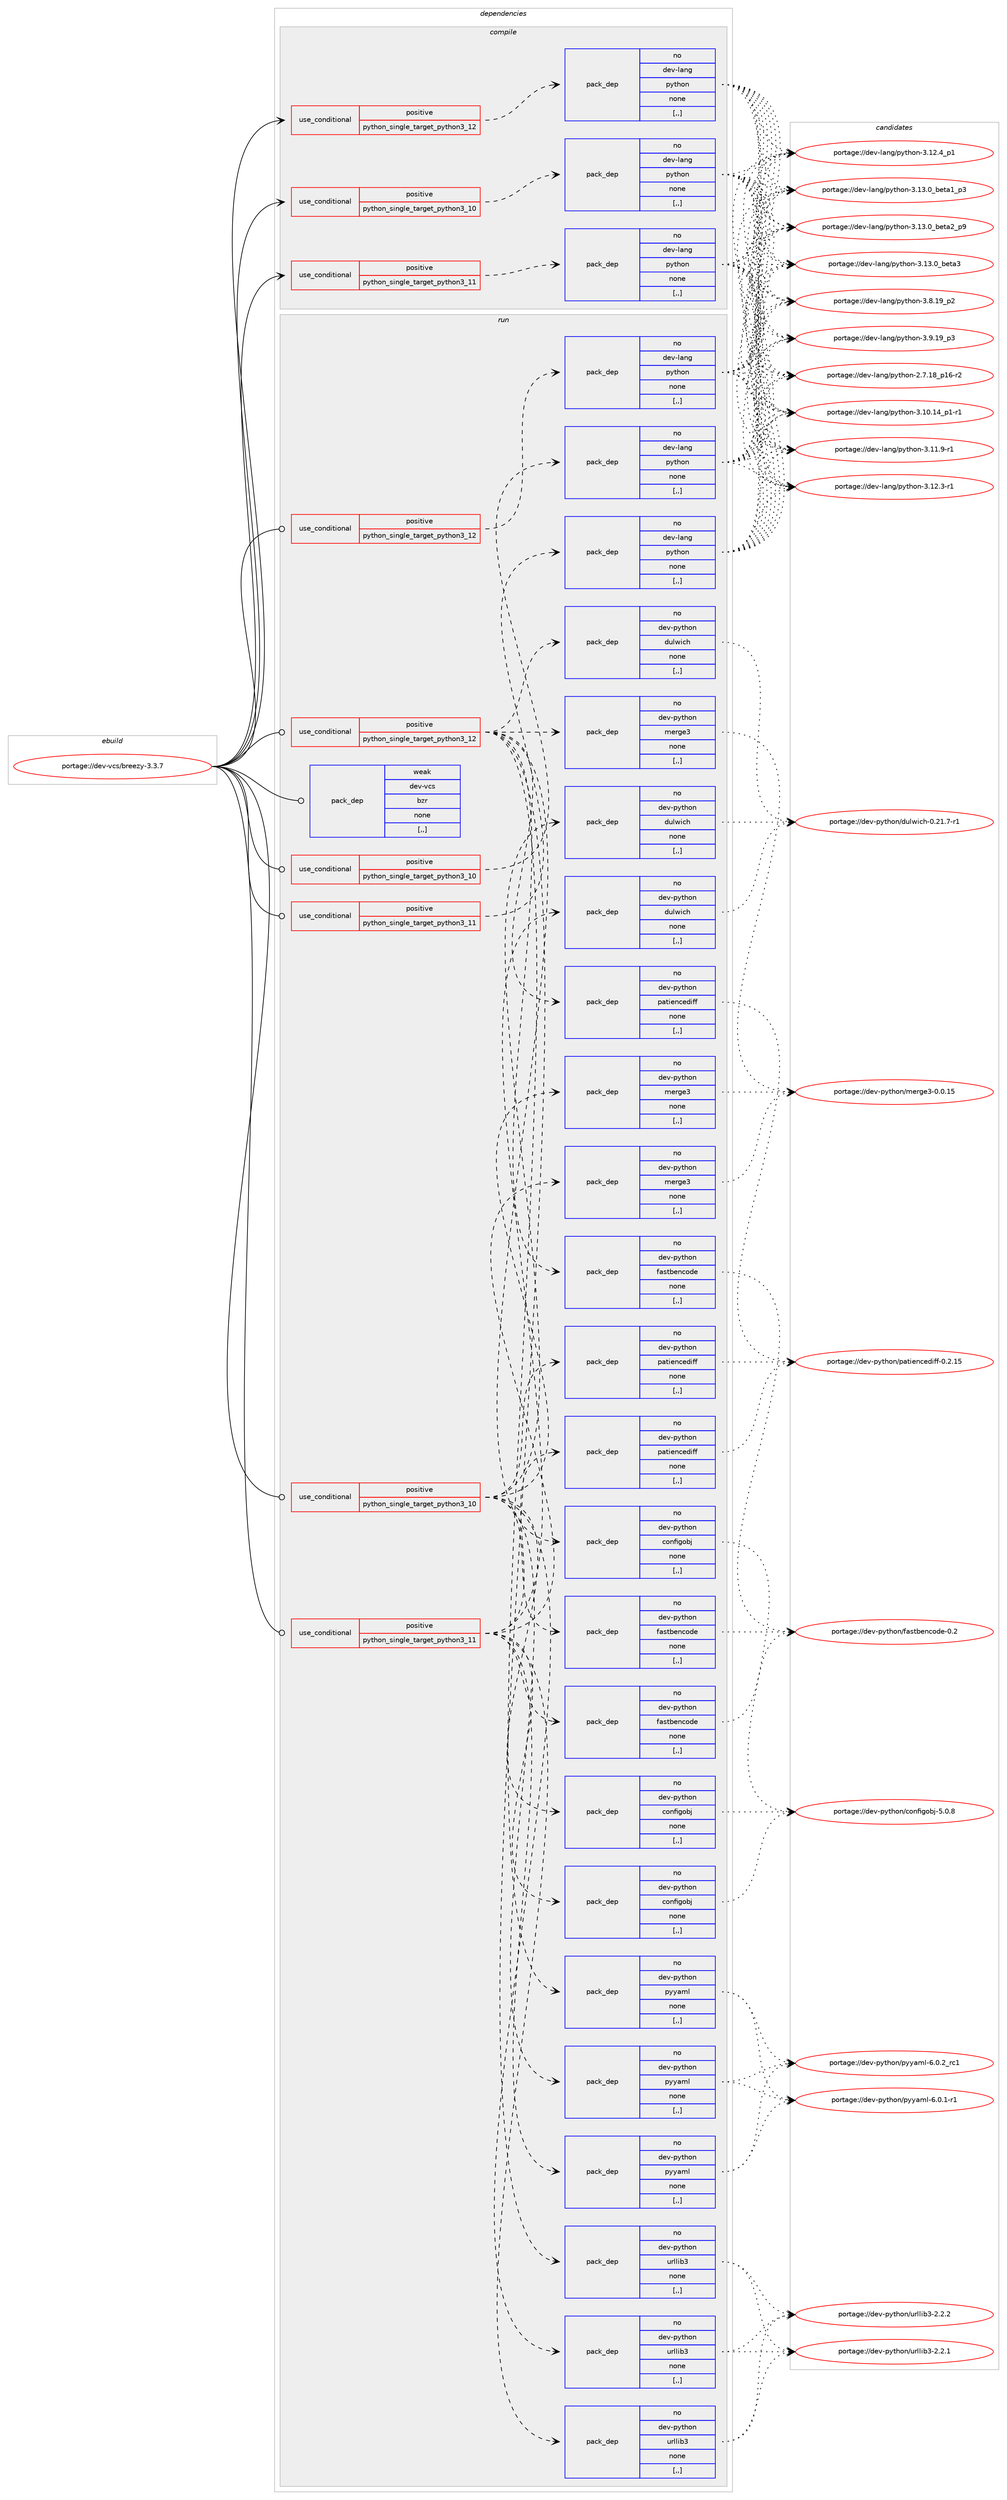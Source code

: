 digraph prolog {

# *************
# Graph options
# *************

newrank=true;
concentrate=true;
compound=true;
graph [rankdir=LR,fontname=Helvetica,fontsize=10,ranksep=1.5];#, ranksep=2.5, nodesep=0.2];
edge  [arrowhead=vee];
node  [fontname=Helvetica,fontsize=10];

# **********
# The ebuild
# **********

subgraph cluster_leftcol {
color=gray;
label=<<i>ebuild</i>>;
id [label="portage://dev-vcs/breezy-3.3.7", color=red, width=4, href="../dev-vcs/breezy-3.3.7.svg"];
}

# ****************
# The dependencies
# ****************

subgraph cluster_midcol {
color=gray;
label=<<i>dependencies</i>>;
subgraph cluster_compile {
fillcolor="#eeeeee";
style=filled;
label=<<i>compile</i>>;
subgraph cond60521 {
dependency215983 [label=<<TABLE BORDER="0" CELLBORDER="1" CELLSPACING="0" CELLPADDING="4"><TR><TD ROWSPAN="3" CELLPADDING="10">use_conditional</TD></TR><TR><TD>positive</TD></TR><TR><TD>python_single_target_python3_10</TD></TR></TABLE>>, shape=none, color=red];
subgraph pack154031 {
dependency215984 [label=<<TABLE BORDER="0" CELLBORDER="1" CELLSPACING="0" CELLPADDING="4" WIDTH="220"><TR><TD ROWSPAN="6" CELLPADDING="30">pack_dep</TD></TR><TR><TD WIDTH="110">no</TD></TR><TR><TD>dev-lang</TD></TR><TR><TD>python</TD></TR><TR><TD>none</TD></TR><TR><TD>[,,]</TD></TR></TABLE>>, shape=none, color=blue];
}
dependency215983:e -> dependency215984:w [weight=20,style="dashed",arrowhead="vee"];
}
id:e -> dependency215983:w [weight=20,style="solid",arrowhead="vee"];
subgraph cond60522 {
dependency215985 [label=<<TABLE BORDER="0" CELLBORDER="1" CELLSPACING="0" CELLPADDING="4"><TR><TD ROWSPAN="3" CELLPADDING="10">use_conditional</TD></TR><TR><TD>positive</TD></TR><TR><TD>python_single_target_python3_11</TD></TR></TABLE>>, shape=none, color=red];
subgraph pack154032 {
dependency215986 [label=<<TABLE BORDER="0" CELLBORDER="1" CELLSPACING="0" CELLPADDING="4" WIDTH="220"><TR><TD ROWSPAN="6" CELLPADDING="30">pack_dep</TD></TR><TR><TD WIDTH="110">no</TD></TR><TR><TD>dev-lang</TD></TR><TR><TD>python</TD></TR><TR><TD>none</TD></TR><TR><TD>[,,]</TD></TR></TABLE>>, shape=none, color=blue];
}
dependency215985:e -> dependency215986:w [weight=20,style="dashed",arrowhead="vee"];
}
id:e -> dependency215985:w [weight=20,style="solid",arrowhead="vee"];
subgraph cond60523 {
dependency215987 [label=<<TABLE BORDER="0" CELLBORDER="1" CELLSPACING="0" CELLPADDING="4"><TR><TD ROWSPAN="3" CELLPADDING="10">use_conditional</TD></TR><TR><TD>positive</TD></TR><TR><TD>python_single_target_python3_12</TD></TR></TABLE>>, shape=none, color=red];
subgraph pack154033 {
dependency215988 [label=<<TABLE BORDER="0" CELLBORDER="1" CELLSPACING="0" CELLPADDING="4" WIDTH="220"><TR><TD ROWSPAN="6" CELLPADDING="30">pack_dep</TD></TR><TR><TD WIDTH="110">no</TD></TR><TR><TD>dev-lang</TD></TR><TR><TD>python</TD></TR><TR><TD>none</TD></TR><TR><TD>[,,]</TD></TR></TABLE>>, shape=none, color=blue];
}
dependency215987:e -> dependency215988:w [weight=20,style="dashed",arrowhead="vee"];
}
id:e -> dependency215987:w [weight=20,style="solid",arrowhead="vee"];
}
subgraph cluster_compileandrun {
fillcolor="#eeeeee";
style=filled;
label=<<i>compile and run</i>>;
}
subgraph cluster_run {
fillcolor="#eeeeee";
style=filled;
label=<<i>run</i>>;
subgraph cond60524 {
dependency215989 [label=<<TABLE BORDER="0" CELLBORDER="1" CELLSPACING="0" CELLPADDING="4"><TR><TD ROWSPAN="3" CELLPADDING="10">use_conditional</TD></TR><TR><TD>positive</TD></TR><TR><TD>python_single_target_python3_10</TD></TR></TABLE>>, shape=none, color=red];
subgraph pack154034 {
dependency215990 [label=<<TABLE BORDER="0" CELLBORDER="1" CELLSPACING="0" CELLPADDING="4" WIDTH="220"><TR><TD ROWSPAN="6" CELLPADDING="30">pack_dep</TD></TR><TR><TD WIDTH="110">no</TD></TR><TR><TD>dev-lang</TD></TR><TR><TD>python</TD></TR><TR><TD>none</TD></TR><TR><TD>[,,]</TD></TR></TABLE>>, shape=none, color=blue];
}
dependency215989:e -> dependency215990:w [weight=20,style="dashed",arrowhead="vee"];
}
id:e -> dependency215989:w [weight=20,style="solid",arrowhead="odot"];
subgraph cond60525 {
dependency215991 [label=<<TABLE BORDER="0" CELLBORDER="1" CELLSPACING="0" CELLPADDING="4"><TR><TD ROWSPAN="3" CELLPADDING="10">use_conditional</TD></TR><TR><TD>positive</TD></TR><TR><TD>python_single_target_python3_10</TD></TR></TABLE>>, shape=none, color=red];
subgraph pack154035 {
dependency215992 [label=<<TABLE BORDER="0" CELLBORDER="1" CELLSPACING="0" CELLPADDING="4" WIDTH="220"><TR><TD ROWSPAN="6" CELLPADDING="30">pack_dep</TD></TR><TR><TD WIDTH="110">no</TD></TR><TR><TD>dev-python</TD></TR><TR><TD>configobj</TD></TR><TR><TD>none</TD></TR><TR><TD>[,,]</TD></TR></TABLE>>, shape=none, color=blue];
}
dependency215991:e -> dependency215992:w [weight=20,style="dashed",arrowhead="vee"];
subgraph pack154036 {
dependency215993 [label=<<TABLE BORDER="0" CELLBORDER="1" CELLSPACING="0" CELLPADDING="4" WIDTH="220"><TR><TD ROWSPAN="6" CELLPADDING="30">pack_dep</TD></TR><TR><TD WIDTH="110">no</TD></TR><TR><TD>dev-python</TD></TR><TR><TD>fastbencode</TD></TR><TR><TD>none</TD></TR><TR><TD>[,,]</TD></TR></TABLE>>, shape=none, color=blue];
}
dependency215991:e -> dependency215993:w [weight=20,style="dashed",arrowhead="vee"];
subgraph pack154037 {
dependency215994 [label=<<TABLE BORDER="0" CELLBORDER="1" CELLSPACING="0" CELLPADDING="4" WIDTH="220"><TR><TD ROWSPAN="6" CELLPADDING="30">pack_dep</TD></TR><TR><TD WIDTH="110">no</TD></TR><TR><TD>dev-python</TD></TR><TR><TD>patiencediff</TD></TR><TR><TD>none</TD></TR><TR><TD>[,,]</TD></TR></TABLE>>, shape=none, color=blue];
}
dependency215991:e -> dependency215994:w [weight=20,style="dashed",arrowhead="vee"];
subgraph pack154038 {
dependency215995 [label=<<TABLE BORDER="0" CELLBORDER="1" CELLSPACING="0" CELLPADDING="4" WIDTH="220"><TR><TD ROWSPAN="6" CELLPADDING="30">pack_dep</TD></TR><TR><TD WIDTH="110">no</TD></TR><TR><TD>dev-python</TD></TR><TR><TD>merge3</TD></TR><TR><TD>none</TD></TR><TR><TD>[,,]</TD></TR></TABLE>>, shape=none, color=blue];
}
dependency215991:e -> dependency215995:w [weight=20,style="dashed",arrowhead="vee"];
subgraph pack154039 {
dependency215996 [label=<<TABLE BORDER="0" CELLBORDER="1" CELLSPACING="0" CELLPADDING="4" WIDTH="220"><TR><TD ROWSPAN="6" CELLPADDING="30">pack_dep</TD></TR><TR><TD WIDTH="110">no</TD></TR><TR><TD>dev-python</TD></TR><TR><TD>dulwich</TD></TR><TR><TD>none</TD></TR><TR><TD>[,,]</TD></TR></TABLE>>, shape=none, color=blue];
}
dependency215991:e -> dependency215996:w [weight=20,style="dashed",arrowhead="vee"];
subgraph pack154040 {
dependency215997 [label=<<TABLE BORDER="0" CELLBORDER="1" CELLSPACING="0" CELLPADDING="4" WIDTH="220"><TR><TD ROWSPAN="6" CELLPADDING="30">pack_dep</TD></TR><TR><TD WIDTH="110">no</TD></TR><TR><TD>dev-python</TD></TR><TR><TD>urllib3</TD></TR><TR><TD>none</TD></TR><TR><TD>[,,]</TD></TR></TABLE>>, shape=none, color=blue];
}
dependency215991:e -> dependency215997:w [weight=20,style="dashed",arrowhead="vee"];
subgraph pack154041 {
dependency215998 [label=<<TABLE BORDER="0" CELLBORDER="1" CELLSPACING="0" CELLPADDING="4" WIDTH="220"><TR><TD ROWSPAN="6" CELLPADDING="30">pack_dep</TD></TR><TR><TD WIDTH="110">no</TD></TR><TR><TD>dev-python</TD></TR><TR><TD>pyyaml</TD></TR><TR><TD>none</TD></TR><TR><TD>[,,]</TD></TR></TABLE>>, shape=none, color=blue];
}
dependency215991:e -> dependency215998:w [weight=20,style="dashed",arrowhead="vee"];
}
id:e -> dependency215991:w [weight=20,style="solid",arrowhead="odot"];
subgraph cond60526 {
dependency215999 [label=<<TABLE BORDER="0" CELLBORDER="1" CELLSPACING="0" CELLPADDING="4"><TR><TD ROWSPAN="3" CELLPADDING="10">use_conditional</TD></TR><TR><TD>positive</TD></TR><TR><TD>python_single_target_python3_11</TD></TR></TABLE>>, shape=none, color=red];
subgraph pack154042 {
dependency216000 [label=<<TABLE BORDER="0" CELLBORDER="1" CELLSPACING="0" CELLPADDING="4" WIDTH="220"><TR><TD ROWSPAN="6" CELLPADDING="30">pack_dep</TD></TR><TR><TD WIDTH="110">no</TD></TR><TR><TD>dev-lang</TD></TR><TR><TD>python</TD></TR><TR><TD>none</TD></TR><TR><TD>[,,]</TD></TR></TABLE>>, shape=none, color=blue];
}
dependency215999:e -> dependency216000:w [weight=20,style="dashed",arrowhead="vee"];
}
id:e -> dependency215999:w [weight=20,style="solid",arrowhead="odot"];
subgraph cond60527 {
dependency216001 [label=<<TABLE BORDER="0" CELLBORDER="1" CELLSPACING="0" CELLPADDING="4"><TR><TD ROWSPAN="3" CELLPADDING="10">use_conditional</TD></TR><TR><TD>positive</TD></TR><TR><TD>python_single_target_python3_11</TD></TR></TABLE>>, shape=none, color=red];
subgraph pack154043 {
dependency216002 [label=<<TABLE BORDER="0" CELLBORDER="1" CELLSPACING="0" CELLPADDING="4" WIDTH="220"><TR><TD ROWSPAN="6" CELLPADDING="30">pack_dep</TD></TR><TR><TD WIDTH="110">no</TD></TR><TR><TD>dev-python</TD></TR><TR><TD>configobj</TD></TR><TR><TD>none</TD></TR><TR><TD>[,,]</TD></TR></TABLE>>, shape=none, color=blue];
}
dependency216001:e -> dependency216002:w [weight=20,style="dashed",arrowhead="vee"];
subgraph pack154044 {
dependency216003 [label=<<TABLE BORDER="0" CELLBORDER="1" CELLSPACING="0" CELLPADDING="4" WIDTH="220"><TR><TD ROWSPAN="6" CELLPADDING="30">pack_dep</TD></TR><TR><TD WIDTH="110">no</TD></TR><TR><TD>dev-python</TD></TR><TR><TD>fastbencode</TD></TR><TR><TD>none</TD></TR><TR><TD>[,,]</TD></TR></TABLE>>, shape=none, color=blue];
}
dependency216001:e -> dependency216003:w [weight=20,style="dashed",arrowhead="vee"];
subgraph pack154045 {
dependency216004 [label=<<TABLE BORDER="0" CELLBORDER="1" CELLSPACING="0" CELLPADDING="4" WIDTH="220"><TR><TD ROWSPAN="6" CELLPADDING="30">pack_dep</TD></TR><TR><TD WIDTH="110">no</TD></TR><TR><TD>dev-python</TD></TR><TR><TD>patiencediff</TD></TR><TR><TD>none</TD></TR><TR><TD>[,,]</TD></TR></TABLE>>, shape=none, color=blue];
}
dependency216001:e -> dependency216004:w [weight=20,style="dashed",arrowhead="vee"];
subgraph pack154046 {
dependency216005 [label=<<TABLE BORDER="0" CELLBORDER="1" CELLSPACING="0" CELLPADDING="4" WIDTH="220"><TR><TD ROWSPAN="6" CELLPADDING="30">pack_dep</TD></TR><TR><TD WIDTH="110">no</TD></TR><TR><TD>dev-python</TD></TR><TR><TD>merge3</TD></TR><TR><TD>none</TD></TR><TR><TD>[,,]</TD></TR></TABLE>>, shape=none, color=blue];
}
dependency216001:e -> dependency216005:w [weight=20,style="dashed",arrowhead="vee"];
subgraph pack154047 {
dependency216006 [label=<<TABLE BORDER="0" CELLBORDER="1" CELLSPACING="0" CELLPADDING="4" WIDTH="220"><TR><TD ROWSPAN="6" CELLPADDING="30">pack_dep</TD></TR><TR><TD WIDTH="110">no</TD></TR><TR><TD>dev-python</TD></TR><TR><TD>dulwich</TD></TR><TR><TD>none</TD></TR><TR><TD>[,,]</TD></TR></TABLE>>, shape=none, color=blue];
}
dependency216001:e -> dependency216006:w [weight=20,style="dashed",arrowhead="vee"];
subgraph pack154048 {
dependency216007 [label=<<TABLE BORDER="0" CELLBORDER="1" CELLSPACING="0" CELLPADDING="4" WIDTH="220"><TR><TD ROWSPAN="6" CELLPADDING="30">pack_dep</TD></TR><TR><TD WIDTH="110">no</TD></TR><TR><TD>dev-python</TD></TR><TR><TD>urllib3</TD></TR><TR><TD>none</TD></TR><TR><TD>[,,]</TD></TR></TABLE>>, shape=none, color=blue];
}
dependency216001:e -> dependency216007:w [weight=20,style="dashed",arrowhead="vee"];
subgraph pack154049 {
dependency216008 [label=<<TABLE BORDER="0" CELLBORDER="1" CELLSPACING="0" CELLPADDING="4" WIDTH="220"><TR><TD ROWSPAN="6" CELLPADDING="30">pack_dep</TD></TR><TR><TD WIDTH="110">no</TD></TR><TR><TD>dev-python</TD></TR><TR><TD>pyyaml</TD></TR><TR><TD>none</TD></TR><TR><TD>[,,]</TD></TR></TABLE>>, shape=none, color=blue];
}
dependency216001:e -> dependency216008:w [weight=20,style="dashed",arrowhead="vee"];
}
id:e -> dependency216001:w [weight=20,style="solid",arrowhead="odot"];
subgraph cond60528 {
dependency216009 [label=<<TABLE BORDER="0" CELLBORDER="1" CELLSPACING="0" CELLPADDING="4"><TR><TD ROWSPAN="3" CELLPADDING="10">use_conditional</TD></TR><TR><TD>positive</TD></TR><TR><TD>python_single_target_python3_12</TD></TR></TABLE>>, shape=none, color=red];
subgraph pack154050 {
dependency216010 [label=<<TABLE BORDER="0" CELLBORDER="1" CELLSPACING="0" CELLPADDING="4" WIDTH="220"><TR><TD ROWSPAN="6" CELLPADDING="30">pack_dep</TD></TR><TR><TD WIDTH="110">no</TD></TR><TR><TD>dev-lang</TD></TR><TR><TD>python</TD></TR><TR><TD>none</TD></TR><TR><TD>[,,]</TD></TR></TABLE>>, shape=none, color=blue];
}
dependency216009:e -> dependency216010:w [weight=20,style="dashed",arrowhead="vee"];
}
id:e -> dependency216009:w [weight=20,style="solid",arrowhead="odot"];
subgraph cond60529 {
dependency216011 [label=<<TABLE BORDER="0" CELLBORDER="1" CELLSPACING="0" CELLPADDING="4"><TR><TD ROWSPAN="3" CELLPADDING="10">use_conditional</TD></TR><TR><TD>positive</TD></TR><TR><TD>python_single_target_python3_12</TD></TR></TABLE>>, shape=none, color=red];
subgraph pack154051 {
dependency216012 [label=<<TABLE BORDER="0" CELLBORDER="1" CELLSPACING="0" CELLPADDING="4" WIDTH="220"><TR><TD ROWSPAN="6" CELLPADDING="30">pack_dep</TD></TR><TR><TD WIDTH="110">no</TD></TR><TR><TD>dev-python</TD></TR><TR><TD>configobj</TD></TR><TR><TD>none</TD></TR><TR><TD>[,,]</TD></TR></TABLE>>, shape=none, color=blue];
}
dependency216011:e -> dependency216012:w [weight=20,style="dashed",arrowhead="vee"];
subgraph pack154052 {
dependency216013 [label=<<TABLE BORDER="0" CELLBORDER="1" CELLSPACING="0" CELLPADDING="4" WIDTH="220"><TR><TD ROWSPAN="6" CELLPADDING="30">pack_dep</TD></TR><TR><TD WIDTH="110">no</TD></TR><TR><TD>dev-python</TD></TR><TR><TD>fastbencode</TD></TR><TR><TD>none</TD></TR><TR><TD>[,,]</TD></TR></TABLE>>, shape=none, color=blue];
}
dependency216011:e -> dependency216013:w [weight=20,style="dashed",arrowhead="vee"];
subgraph pack154053 {
dependency216014 [label=<<TABLE BORDER="0" CELLBORDER="1" CELLSPACING="0" CELLPADDING="4" WIDTH="220"><TR><TD ROWSPAN="6" CELLPADDING="30">pack_dep</TD></TR><TR><TD WIDTH="110">no</TD></TR><TR><TD>dev-python</TD></TR><TR><TD>patiencediff</TD></TR><TR><TD>none</TD></TR><TR><TD>[,,]</TD></TR></TABLE>>, shape=none, color=blue];
}
dependency216011:e -> dependency216014:w [weight=20,style="dashed",arrowhead="vee"];
subgraph pack154054 {
dependency216015 [label=<<TABLE BORDER="0" CELLBORDER="1" CELLSPACING="0" CELLPADDING="4" WIDTH="220"><TR><TD ROWSPAN="6" CELLPADDING="30">pack_dep</TD></TR><TR><TD WIDTH="110">no</TD></TR><TR><TD>dev-python</TD></TR><TR><TD>merge3</TD></TR><TR><TD>none</TD></TR><TR><TD>[,,]</TD></TR></TABLE>>, shape=none, color=blue];
}
dependency216011:e -> dependency216015:w [weight=20,style="dashed",arrowhead="vee"];
subgraph pack154055 {
dependency216016 [label=<<TABLE BORDER="0" CELLBORDER="1" CELLSPACING="0" CELLPADDING="4" WIDTH="220"><TR><TD ROWSPAN="6" CELLPADDING="30">pack_dep</TD></TR><TR><TD WIDTH="110">no</TD></TR><TR><TD>dev-python</TD></TR><TR><TD>dulwich</TD></TR><TR><TD>none</TD></TR><TR><TD>[,,]</TD></TR></TABLE>>, shape=none, color=blue];
}
dependency216011:e -> dependency216016:w [weight=20,style="dashed",arrowhead="vee"];
subgraph pack154056 {
dependency216017 [label=<<TABLE BORDER="0" CELLBORDER="1" CELLSPACING="0" CELLPADDING="4" WIDTH="220"><TR><TD ROWSPAN="6" CELLPADDING="30">pack_dep</TD></TR><TR><TD WIDTH="110">no</TD></TR><TR><TD>dev-python</TD></TR><TR><TD>urllib3</TD></TR><TR><TD>none</TD></TR><TR><TD>[,,]</TD></TR></TABLE>>, shape=none, color=blue];
}
dependency216011:e -> dependency216017:w [weight=20,style="dashed",arrowhead="vee"];
subgraph pack154057 {
dependency216018 [label=<<TABLE BORDER="0" CELLBORDER="1" CELLSPACING="0" CELLPADDING="4" WIDTH="220"><TR><TD ROWSPAN="6" CELLPADDING="30">pack_dep</TD></TR><TR><TD WIDTH="110">no</TD></TR><TR><TD>dev-python</TD></TR><TR><TD>pyyaml</TD></TR><TR><TD>none</TD></TR><TR><TD>[,,]</TD></TR></TABLE>>, shape=none, color=blue];
}
dependency216011:e -> dependency216018:w [weight=20,style="dashed",arrowhead="vee"];
}
id:e -> dependency216011:w [weight=20,style="solid",arrowhead="odot"];
subgraph pack154058 {
dependency216019 [label=<<TABLE BORDER="0" CELLBORDER="1" CELLSPACING="0" CELLPADDING="4" WIDTH="220"><TR><TD ROWSPAN="6" CELLPADDING="30">pack_dep</TD></TR><TR><TD WIDTH="110">weak</TD></TR><TR><TD>dev-vcs</TD></TR><TR><TD>bzr</TD></TR><TR><TD>none</TD></TR><TR><TD>[,,]</TD></TR></TABLE>>, shape=none, color=blue];
}
id:e -> dependency216019:w [weight=20,style="solid",arrowhead="odot"];
}
}

# **************
# The candidates
# **************

subgraph cluster_choices {
rank=same;
color=gray;
label=<<i>candidates</i>>;

subgraph choice154031 {
color=black;
nodesep=1;
choice100101118451089711010347112121116104111110455046554649569511249544511450 [label="portage://dev-lang/python-2.7.18_p16-r2", color=red, width=4,href="../dev-lang/python-2.7.18_p16-r2.svg"];
choice100101118451089711010347112121116104111110455146494846495295112494511449 [label="portage://dev-lang/python-3.10.14_p1-r1", color=red, width=4,href="../dev-lang/python-3.10.14_p1-r1.svg"];
choice100101118451089711010347112121116104111110455146494946574511449 [label="portage://dev-lang/python-3.11.9-r1", color=red, width=4,href="../dev-lang/python-3.11.9-r1.svg"];
choice100101118451089711010347112121116104111110455146495046514511449 [label="portage://dev-lang/python-3.12.3-r1", color=red, width=4,href="../dev-lang/python-3.12.3-r1.svg"];
choice100101118451089711010347112121116104111110455146495046529511249 [label="portage://dev-lang/python-3.12.4_p1", color=red, width=4,href="../dev-lang/python-3.12.4_p1.svg"];
choice10010111845108971101034711212111610411111045514649514648959810111697499511251 [label="portage://dev-lang/python-3.13.0_beta1_p3", color=red, width=4,href="../dev-lang/python-3.13.0_beta1_p3.svg"];
choice10010111845108971101034711212111610411111045514649514648959810111697509511257 [label="portage://dev-lang/python-3.13.0_beta2_p9", color=red, width=4,href="../dev-lang/python-3.13.0_beta2_p9.svg"];
choice1001011184510897110103471121211161041111104551464951464895981011169751 [label="portage://dev-lang/python-3.13.0_beta3", color=red, width=4,href="../dev-lang/python-3.13.0_beta3.svg"];
choice100101118451089711010347112121116104111110455146564649579511250 [label="portage://dev-lang/python-3.8.19_p2", color=red, width=4,href="../dev-lang/python-3.8.19_p2.svg"];
choice100101118451089711010347112121116104111110455146574649579511251 [label="portage://dev-lang/python-3.9.19_p3", color=red, width=4,href="../dev-lang/python-3.9.19_p3.svg"];
dependency215984:e -> choice100101118451089711010347112121116104111110455046554649569511249544511450:w [style=dotted,weight="100"];
dependency215984:e -> choice100101118451089711010347112121116104111110455146494846495295112494511449:w [style=dotted,weight="100"];
dependency215984:e -> choice100101118451089711010347112121116104111110455146494946574511449:w [style=dotted,weight="100"];
dependency215984:e -> choice100101118451089711010347112121116104111110455146495046514511449:w [style=dotted,weight="100"];
dependency215984:e -> choice100101118451089711010347112121116104111110455146495046529511249:w [style=dotted,weight="100"];
dependency215984:e -> choice10010111845108971101034711212111610411111045514649514648959810111697499511251:w [style=dotted,weight="100"];
dependency215984:e -> choice10010111845108971101034711212111610411111045514649514648959810111697509511257:w [style=dotted,weight="100"];
dependency215984:e -> choice1001011184510897110103471121211161041111104551464951464895981011169751:w [style=dotted,weight="100"];
dependency215984:e -> choice100101118451089711010347112121116104111110455146564649579511250:w [style=dotted,weight="100"];
dependency215984:e -> choice100101118451089711010347112121116104111110455146574649579511251:w [style=dotted,weight="100"];
}
subgraph choice154032 {
color=black;
nodesep=1;
choice100101118451089711010347112121116104111110455046554649569511249544511450 [label="portage://dev-lang/python-2.7.18_p16-r2", color=red, width=4,href="../dev-lang/python-2.7.18_p16-r2.svg"];
choice100101118451089711010347112121116104111110455146494846495295112494511449 [label="portage://dev-lang/python-3.10.14_p1-r1", color=red, width=4,href="../dev-lang/python-3.10.14_p1-r1.svg"];
choice100101118451089711010347112121116104111110455146494946574511449 [label="portage://dev-lang/python-3.11.9-r1", color=red, width=4,href="../dev-lang/python-3.11.9-r1.svg"];
choice100101118451089711010347112121116104111110455146495046514511449 [label="portage://dev-lang/python-3.12.3-r1", color=red, width=4,href="../dev-lang/python-3.12.3-r1.svg"];
choice100101118451089711010347112121116104111110455146495046529511249 [label="portage://dev-lang/python-3.12.4_p1", color=red, width=4,href="../dev-lang/python-3.12.4_p1.svg"];
choice10010111845108971101034711212111610411111045514649514648959810111697499511251 [label="portage://dev-lang/python-3.13.0_beta1_p3", color=red, width=4,href="../dev-lang/python-3.13.0_beta1_p3.svg"];
choice10010111845108971101034711212111610411111045514649514648959810111697509511257 [label="portage://dev-lang/python-3.13.0_beta2_p9", color=red, width=4,href="../dev-lang/python-3.13.0_beta2_p9.svg"];
choice1001011184510897110103471121211161041111104551464951464895981011169751 [label="portage://dev-lang/python-3.13.0_beta3", color=red, width=4,href="../dev-lang/python-3.13.0_beta3.svg"];
choice100101118451089711010347112121116104111110455146564649579511250 [label="portage://dev-lang/python-3.8.19_p2", color=red, width=4,href="../dev-lang/python-3.8.19_p2.svg"];
choice100101118451089711010347112121116104111110455146574649579511251 [label="portage://dev-lang/python-3.9.19_p3", color=red, width=4,href="../dev-lang/python-3.9.19_p3.svg"];
dependency215986:e -> choice100101118451089711010347112121116104111110455046554649569511249544511450:w [style=dotted,weight="100"];
dependency215986:e -> choice100101118451089711010347112121116104111110455146494846495295112494511449:w [style=dotted,weight="100"];
dependency215986:e -> choice100101118451089711010347112121116104111110455146494946574511449:w [style=dotted,weight="100"];
dependency215986:e -> choice100101118451089711010347112121116104111110455146495046514511449:w [style=dotted,weight="100"];
dependency215986:e -> choice100101118451089711010347112121116104111110455146495046529511249:w [style=dotted,weight="100"];
dependency215986:e -> choice10010111845108971101034711212111610411111045514649514648959810111697499511251:w [style=dotted,weight="100"];
dependency215986:e -> choice10010111845108971101034711212111610411111045514649514648959810111697509511257:w [style=dotted,weight="100"];
dependency215986:e -> choice1001011184510897110103471121211161041111104551464951464895981011169751:w [style=dotted,weight="100"];
dependency215986:e -> choice100101118451089711010347112121116104111110455146564649579511250:w [style=dotted,weight="100"];
dependency215986:e -> choice100101118451089711010347112121116104111110455146574649579511251:w [style=dotted,weight="100"];
}
subgraph choice154033 {
color=black;
nodesep=1;
choice100101118451089711010347112121116104111110455046554649569511249544511450 [label="portage://dev-lang/python-2.7.18_p16-r2", color=red, width=4,href="../dev-lang/python-2.7.18_p16-r2.svg"];
choice100101118451089711010347112121116104111110455146494846495295112494511449 [label="portage://dev-lang/python-3.10.14_p1-r1", color=red, width=4,href="../dev-lang/python-3.10.14_p1-r1.svg"];
choice100101118451089711010347112121116104111110455146494946574511449 [label="portage://dev-lang/python-3.11.9-r1", color=red, width=4,href="../dev-lang/python-3.11.9-r1.svg"];
choice100101118451089711010347112121116104111110455146495046514511449 [label="portage://dev-lang/python-3.12.3-r1", color=red, width=4,href="../dev-lang/python-3.12.3-r1.svg"];
choice100101118451089711010347112121116104111110455146495046529511249 [label="portage://dev-lang/python-3.12.4_p1", color=red, width=4,href="../dev-lang/python-3.12.4_p1.svg"];
choice10010111845108971101034711212111610411111045514649514648959810111697499511251 [label="portage://dev-lang/python-3.13.0_beta1_p3", color=red, width=4,href="../dev-lang/python-3.13.0_beta1_p3.svg"];
choice10010111845108971101034711212111610411111045514649514648959810111697509511257 [label="portage://dev-lang/python-3.13.0_beta2_p9", color=red, width=4,href="../dev-lang/python-3.13.0_beta2_p9.svg"];
choice1001011184510897110103471121211161041111104551464951464895981011169751 [label="portage://dev-lang/python-3.13.0_beta3", color=red, width=4,href="../dev-lang/python-3.13.0_beta3.svg"];
choice100101118451089711010347112121116104111110455146564649579511250 [label="portage://dev-lang/python-3.8.19_p2", color=red, width=4,href="../dev-lang/python-3.8.19_p2.svg"];
choice100101118451089711010347112121116104111110455146574649579511251 [label="portage://dev-lang/python-3.9.19_p3", color=red, width=4,href="../dev-lang/python-3.9.19_p3.svg"];
dependency215988:e -> choice100101118451089711010347112121116104111110455046554649569511249544511450:w [style=dotted,weight="100"];
dependency215988:e -> choice100101118451089711010347112121116104111110455146494846495295112494511449:w [style=dotted,weight="100"];
dependency215988:e -> choice100101118451089711010347112121116104111110455146494946574511449:w [style=dotted,weight="100"];
dependency215988:e -> choice100101118451089711010347112121116104111110455146495046514511449:w [style=dotted,weight="100"];
dependency215988:e -> choice100101118451089711010347112121116104111110455146495046529511249:w [style=dotted,weight="100"];
dependency215988:e -> choice10010111845108971101034711212111610411111045514649514648959810111697499511251:w [style=dotted,weight="100"];
dependency215988:e -> choice10010111845108971101034711212111610411111045514649514648959810111697509511257:w [style=dotted,weight="100"];
dependency215988:e -> choice1001011184510897110103471121211161041111104551464951464895981011169751:w [style=dotted,weight="100"];
dependency215988:e -> choice100101118451089711010347112121116104111110455146564649579511250:w [style=dotted,weight="100"];
dependency215988:e -> choice100101118451089711010347112121116104111110455146574649579511251:w [style=dotted,weight="100"];
}
subgraph choice154034 {
color=black;
nodesep=1;
choice100101118451089711010347112121116104111110455046554649569511249544511450 [label="portage://dev-lang/python-2.7.18_p16-r2", color=red, width=4,href="../dev-lang/python-2.7.18_p16-r2.svg"];
choice100101118451089711010347112121116104111110455146494846495295112494511449 [label="portage://dev-lang/python-3.10.14_p1-r1", color=red, width=4,href="../dev-lang/python-3.10.14_p1-r1.svg"];
choice100101118451089711010347112121116104111110455146494946574511449 [label="portage://dev-lang/python-3.11.9-r1", color=red, width=4,href="../dev-lang/python-3.11.9-r1.svg"];
choice100101118451089711010347112121116104111110455146495046514511449 [label="portage://dev-lang/python-3.12.3-r1", color=red, width=4,href="../dev-lang/python-3.12.3-r1.svg"];
choice100101118451089711010347112121116104111110455146495046529511249 [label="portage://dev-lang/python-3.12.4_p1", color=red, width=4,href="../dev-lang/python-3.12.4_p1.svg"];
choice10010111845108971101034711212111610411111045514649514648959810111697499511251 [label="portage://dev-lang/python-3.13.0_beta1_p3", color=red, width=4,href="../dev-lang/python-3.13.0_beta1_p3.svg"];
choice10010111845108971101034711212111610411111045514649514648959810111697509511257 [label="portage://dev-lang/python-3.13.0_beta2_p9", color=red, width=4,href="../dev-lang/python-3.13.0_beta2_p9.svg"];
choice1001011184510897110103471121211161041111104551464951464895981011169751 [label="portage://dev-lang/python-3.13.0_beta3", color=red, width=4,href="../dev-lang/python-3.13.0_beta3.svg"];
choice100101118451089711010347112121116104111110455146564649579511250 [label="portage://dev-lang/python-3.8.19_p2", color=red, width=4,href="../dev-lang/python-3.8.19_p2.svg"];
choice100101118451089711010347112121116104111110455146574649579511251 [label="portage://dev-lang/python-3.9.19_p3", color=red, width=4,href="../dev-lang/python-3.9.19_p3.svg"];
dependency215990:e -> choice100101118451089711010347112121116104111110455046554649569511249544511450:w [style=dotted,weight="100"];
dependency215990:e -> choice100101118451089711010347112121116104111110455146494846495295112494511449:w [style=dotted,weight="100"];
dependency215990:e -> choice100101118451089711010347112121116104111110455146494946574511449:w [style=dotted,weight="100"];
dependency215990:e -> choice100101118451089711010347112121116104111110455146495046514511449:w [style=dotted,weight="100"];
dependency215990:e -> choice100101118451089711010347112121116104111110455146495046529511249:w [style=dotted,weight="100"];
dependency215990:e -> choice10010111845108971101034711212111610411111045514649514648959810111697499511251:w [style=dotted,weight="100"];
dependency215990:e -> choice10010111845108971101034711212111610411111045514649514648959810111697509511257:w [style=dotted,weight="100"];
dependency215990:e -> choice1001011184510897110103471121211161041111104551464951464895981011169751:w [style=dotted,weight="100"];
dependency215990:e -> choice100101118451089711010347112121116104111110455146564649579511250:w [style=dotted,weight="100"];
dependency215990:e -> choice100101118451089711010347112121116104111110455146574649579511251:w [style=dotted,weight="100"];
}
subgraph choice154035 {
color=black;
nodesep=1;
choice10010111845112121116104111110479911111010210510311198106455346484656 [label="portage://dev-python/configobj-5.0.8", color=red, width=4,href="../dev-python/configobj-5.0.8.svg"];
dependency215992:e -> choice10010111845112121116104111110479911111010210510311198106455346484656:w [style=dotted,weight="100"];
}
subgraph choice154036 {
color=black;
nodesep=1;
choice100101118451121211161041111104710297115116981011109911110010145484650 [label="portage://dev-python/fastbencode-0.2", color=red, width=4,href="../dev-python/fastbencode-0.2.svg"];
dependency215993:e -> choice100101118451121211161041111104710297115116981011109911110010145484650:w [style=dotted,weight="100"];
}
subgraph choice154037 {
color=black;
nodesep=1;
choice1001011184511212111610411111047112971161051011109910110010510210245484650464953 [label="portage://dev-python/patiencediff-0.2.15", color=red, width=4,href="../dev-python/patiencediff-0.2.15.svg"];
dependency215994:e -> choice1001011184511212111610411111047112971161051011109910110010510210245484650464953:w [style=dotted,weight="100"];
}
subgraph choice154038 {
color=black;
nodesep=1;
choice10010111845112121116104111110471091011141031015145484648464953 [label="portage://dev-python/merge3-0.0.15", color=red, width=4,href="../dev-python/merge3-0.0.15.svg"];
dependency215995:e -> choice10010111845112121116104111110471091011141031015145484648464953:w [style=dotted,weight="100"];
}
subgraph choice154039 {
color=black;
nodesep=1;
choice100101118451121211161041111104710011710811910599104454846504946554511449 [label="portage://dev-python/dulwich-0.21.7-r1", color=red, width=4,href="../dev-python/dulwich-0.21.7-r1.svg"];
dependency215996:e -> choice100101118451121211161041111104710011710811910599104454846504946554511449:w [style=dotted,weight="100"];
}
subgraph choice154040 {
color=black;
nodesep=1;
choice10010111845112121116104111110471171141081081059851455046504649 [label="portage://dev-python/urllib3-2.2.1", color=red, width=4,href="../dev-python/urllib3-2.2.1.svg"];
choice10010111845112121116104111110471171141081081059851455046504650 [label="portage://dev-python/urllib3-2.2.2", color=red, width=4,href="../dev-python/urllib3-2.2.2.svg"];
dependency215997:e -> choice10010111845112121116104111110471171141081081059851455046504649:w [style=dotted,weight="100"];
dependency215997:e -> choice10010111845112121116104111110471171141081081059851455046504650:w [style=dotted,weight="100"];
}
subgraph choice154041 {
color=black;
nodesep=1;
choice1001011184511212111610411111047112121121971091084554464846494511449 [label="portage://dev-python/pyyaml-6.0.1-r1", color=red, width=4,href="../dev-python/pyyaml-6.0.1-r1.svg"];
choice100101118451121211161041111104711212112197109108455446484650951149949 [label="portage://dev-python/pyyaml-6.0.2_rc1", color=red, width=4,href="../dev-python/pyyaml-6.0.2_rc1.svg"];
dependency215998:e -> choice1001011184511212111610411111047112121121971091084554464846494511449:w [style=dotted,weight="100"];
dependency215998:e -> choice100101118451121211161041111104711212112197109108455446484650951149949:w [style=dotted,weight="100"];
}
subgraph choice154042 {
color=black;
nodesep=1;
choice100101118451089711010347112121116104111110455046554649569511249544511450 [label="portage://dev-lang/python-2.7.18_p16-r2", color=red, width=4,href="../dev-lang/python-2.7.18_p16-r2.svg"];
choice100101118451089711010347112121116104111110455146494846495295112494511449 [label="portage://dev-lang/python-3.10.14_p1-r1", color=red, width=4,href="../dev-lang/python-3.10.14_p1-r1.svg"];
choice100101118451089711010347112121116104111110455146494946574511449 [label="portage://dev-lang/python-3.11.9-r1", color=red, width=4,href="../dev-lang/python-3.11.9-r1.svg"];
choice100101118451089711010347112121116104111110455146495046514511449 [label="portage://dev-lang/python-3.12.3-r1", color=red, width=4,href="../dev-lang/python-3.12.3-r1.svg"];
choice100101118451089711010347112121116104111110455146495046529511249 [label="portage://dev-lang/python-3.12.4_p1", color=red, width=4,href="../dev-lang/python-3.12.4_p1.svg"];
choice10010111845108971101034711212111610411111045514649514648959810111697499511251 [label="portage://dev-lang/python-3.13.0_beta1_p3", color=red, width=4,href="../dev-lang/python-3.13.0_beta1_p3.svg"];
choice10010111845108971101034711212111610411111045514649514648959810111697509511257 [label="portage://dev-lang/python-3.13.0_beta2_p9", color=red, width=4,href="../dev-lang/python-3.13.0_beta2_p9.svg"];
choice1001011184510897110103471121211161041111104551464951464895981011169751 [label="portage://dev-lang/python-3.13.0_beta3", color=red, width=4,href="../dev-lang/python-3.13.0_beta3.svg"];
choice100101118451089711010347112121116104111110455146564649579511250 [label="portage://dev-lang/python-3.8.19_p2", color=red, width=4,href="../dev-lang/python-3.8.19_p2.svg"];
choice100101118451089711010347112121116104111110455146574649579511251 [label="portage://dev-lang/python-3.9.19_p3", color=red, width=4,href="../dev-lang/python-3.9.19_p3.svg"];
dependency216000:e -> choice100101118451089711010347112121116104111110455046554649569511249544511450:w [style=dotted,weight="100"];
dependency216000:e -> choice100101118451089711010347112121116104111110455146494846495295112494511449:w [style=dotted,weight="100"];
dependency216000:e -> choice100101118451089711010347112121116104111110455146494946574511449:w [style=dotted,weight="100"];
dependency216000:e -> choice100101118451089711010347112121116104111110455146495046514511449:w [style=dotted,weight="100"];
dependency216000:e -> choice100101118451089711010347112121116104111110455146495046529511249:w [style=dotted,weight="100"];
dependency216000:e -> choice10010111845108971101034711212111610411111045514649514648959810111697499511251:w [style=dotted,weight="100"];
dependency216000:e -> choice10010111845108971101034711212111610411111045514649514648959810111697509511257:w [style=dotted,weight="100"];
dependency216000:e -> choice1001011184510897110103471121211161041111104551464951464895981011169751:w [style=dotted,weight="100"];
dependency216000:e -> choice100101118451089711010347112121116104111110455146564649579511250:w [style=dotted,weight="100"];
dependency216000:e -> choice100101118451089711010347112121116104111110455146574649579511251:w [style=dotted,weight="100"];
}
subgraph choice154043 {
color=black;
nodesep=1;
choice10010111845112121116104111110479911111010210510311198106455346484656 [label="portage://dev-python/configobj-5.0.8", color=red, width=4,href="../dev-python/configobj-5.0.8.svg"];
dependency216002:e -> choice10010111845112121116104111110479911111010210510311198106455346484656:w [style=dotted,weight="100"];
}
subgraph choice154044 {
color=black;
nodesep=1;
choice100101118451121211161041111104710297115116981011109911110010145484650 [label="portage://dev-python/fastbencode-0.2", color=red, width=4,href="../dev-python/fastbencode-0.2.svg"];
dependency216003:e -> choice100101118451121211161041111104710297115116981011109911110010145484650:w [style=dotted,weight="100"];
}
subgraph choice154045 {
color=black;
nodesep=1;
choice1001011184511212111610411111047112971161051011109910110010510210245484650464953 [label="portage://dev-python/patiencediff-0.2.15", color=red, width=4,href="../dev-python/patiencediff-0.2.15.svg"];
dependency216004:e -> choice1001011184511212111610411111047112971161051011109910110010510210245484650464953:w [style=dotted,weight="100"];
}
subgraph choice154046 {
color=black;
nodesep=1;
choice10010111845112121116104111110471091011141031015145484648464953 [label="portage://dev-python/merge3-0.0.15", color=red, width=4,href="../dev-python/merge3-0.0.15.svg"];
dependency216005:e -> choice10010111845112121116104111110471091011141031015145484648464953:w [style=dotted,weight="100"];
}
subgraph choice154047 {
color=black;
nodesep=1;
choice100101118451121211161041111104710011710811910599104454846504946554511449 [label="portage://dev-python/dulwich-0.21.7-r1", color=red, width=4,href="../dev-python/dulwich-0.21.7-r1.svg"];
dependency216006:e -> choice100101118451121211161041111104710011710811910599104454846504946554511449:w [style=dotted,weight="100"];
}
subgraph choice154048 {
color=black;
nodesep=1;
choice10010111845112121116104111110471171141081081059851455046504649 [label="portage://dev-python/urllib3-2.2.1", color=red, width=4,href="../dev-python/urllib3-2.2.1.svg"];
choice10010111845112121116104111110471171141081081059851455046504650 [label="portage://dev-python/urllib3-2.2.2", color=red, width=4,href="../dev-python/urllib3-2.2.2.svg"];
dependency216007:e -> choice10010111845112121116104111110471171141081081059851455046504649:w [style=dotted,weight="100"];
dependency216007:e -> choice10010111845112121116104111110471171141081081059851455046504650:w [style=dotted,weight="100"];
}
subgraph choice154049 {
color=black;
nodesep=1;
choice1001011184511212111610411111047112121121971091084554464846494511449 [label="portage://dev-python/pyyaml-6.0.1-r1", color=red, width=4,href="../dev-python/pyyaml-6.0.1-r1.svg"];
choice100101118451121211161041111104711212112197109108455446484650951149949 [label="portage://dev-python/pyyaml-6.0.2_rc1", color=red, width=4,href="../dev-python/pyyaml-6.0.2_rc1.svg"];
dependency216008:e -> choice1001011184511212111610411111047112121121971091084554464846494511449:w [style=dotted,weight="100"];
dependency216008:e -> choice100101118451121211161041111104711212112197109108455446484650951149949:w [style=dotted,weight="100"];
}
subgraph choice154050 {
color=black;
nodesep=1;
choice100101118451089711010347112121116104111110455046554649569511249544511450 [label="portage://dev-lang/python-2.7.18_p16-r2", color=red, width=4,href="../dev-lang/python-2.7.18_p16-r2.svg"];
choice100101118451089711010347112121116104111110455146494846495295112494511449 [label="portage://dev-lang/python-3.10.14_p1-r1", color=red, width=4,href="../dev-lang/python-3.10.14_p1-r1.svg"];
choice100101118451089711010347112121116104111110455146494946574511449 [label="portage://dev-lang/python-3.11.9-r1", color=red, width=4,href="../dev-lang/python-3.11.9-r1.svg"];
choice100101118451089711010347112121116104111110455146495046514511449 [label="portage://dev-lang/python-3.12.3-r1", color=red, width=4,href="../dev-lang/python-3.12.3-r1.svg"];
choice100101118451089711010347112121116104111110455146495046529511249 [label="portage://dev-lang/python-3.12.4_p1", color=red, width=4,href="../dev-lang/python-3.12.4_p1.svg"];
choice10010111845108971101034711212111610411111045514649514648959810111697499511251 [label="portage://dev-lang/python-3.13.0_beta1_p3", color=red, width=4,href="../dev-lang/python-3.13.0_beta1_p3.svg"];
choice10010111845108971101034711212111610411111045514649514648959810111697509511257 [label="portage://dev-lang/python-3.13.0_beta2_p9", color=red, width=4,href="../dev-lang/python-3.13.0_beta2_p9.svg"];
choice1001011184510897110103471121211161041111104551464951464895981011169751 [label="portage://dev-lang/python-3.13.0_beta3", color=red, width=4,href="../dev-lang/python-3.13.0_beta3.svg"];
choice100101118451089711010347112121116104111110455146564649579511250 [label="portage://dev-lang/python-3.8.19_p2", color=red, width=4,href="../dev-lang/python-3.8.19_p2.svg"];
choice100101118451089711010347112121116104111110455146574649579511251 [label="portage://dev-lang/python-3.9.19_p3", color=red, width=4,href="../dev-lang/python-3.9.19_p3.svg"];
dependency216010:e -> choice100101118451089711010347112121116104111110455046554649569511249544511450:w [style=dotted,weight="100"];
dependency216010:e -> choice100101118451089711010347112121116104111110455146494846495295112494511449:w [style=dotted,weight="100"];
dependency216010:e -> choice100101118451089711010347112121116104111110455146494946574511449:w [style=dotted,weight="100"];
dependency216010:e -> choice100101118451089711010347112121116104111110455146495046514511449:w [style=dotted,weight="100"];
dependency216010:e -> choice100101118451089711010347112121116104111110455146495046529511249:w [style=dotted,weight="100"];
dependency216010:e -> choice10010111845108971101034711212111610411111045514649514648959810111697499511251:w [style=dotted,weight="100"];
dependency216010:e -> choice10010111845108971101034711212111610411111045514649514648959810111697509511257:w [style=dotted,weight="100"];
dependency216010:e -> choice1001011184510897110103471121211161041111104551464951464895981011169751:w [style=dotted,weight="100"];
dependency216010:e -> choice100101118451089711010347112121116104111110455146564649579511250:w [style=dotted,weight="100"];
dependency216010:e -> choice100101118451089711010347112121116104111110455146574649579511251:w [style=dotted,weight="100"];
}
subgraph choice154051 {
color=black;
nodesep=1;
choice10010111845112121116104111110479911111010210510311198106455346484656 [label="portage://dev-python/configobj-5.0.8", color=red, width=4,href="../dev-python/configobj-5.0.8.svg"];
dependency216012:e -> choice10010111845112121116104111110479911111010210510311198106455346484656:w [style=dotted,weight="100"];
}
subgraph choice154052 {
color=black;
nodesep=1;
choice100101118451121211161041111104710297115116981011109911110010145484650 [label="portage://dev-python/fastbencode-0.2", color=red, width=4,href="../dev-python/fastbencode-0.2.svg"];
dependency216013:e -> choice100101118451121211161041111104710297115116981011109911110010145484650:w [style=dotted,weight="100"];
}
subgraph choice154053 {
color=black;
nodesep=1;
choice1001011184511212111610411111047112971161051011109910110010510210245484650464953 [label="portage://dev-python/patiencediff-0.2.15", color=red, width=4,href="../dev-python/patiencediff-0.2.15.svg"];
dependency216014:e -> choice1001011184511212111610411111047112971161051011109910110010510210245484650464953:w [style=dotted,weight="100"];
}
subgraph choice154054 {
color=black;
nodesep=1;
choice10010111845112121116104111110471091011141031015145484648464953 [label="portage://dev-python/merge3-0.0.15", color=red, width=4,href="../dev-python/merge3-0.0.15.svg"];
dependency216015:e -> choice10010111845112121116104111110471091011141031015145484648464953:w [style=dotted,weight="100"];
}
subgraph choice154055 {
color=black;
nodesep=1;
choice100101118451121211161041111104710011710811910599104454846504946554511449 [label="portage://dev-python/dulwich-0.21.7-r1", color=red, width=4,href="../dev-python/dulwich-0.21.7-r1.svg"];
dependency216016:e -> choice100101118451121211161041111104710011710811910599104454846504946554511449:w [style=dotted,weight="100"];
}
subgraph choice154056 {
color=black;
nodesep=1;
choice10010111845112121116104111110471171141081081059851455046504649 [label="portage://dev-python/urllib3-2.2.1", color=red, width=4,href="../dev-python/urllib3-2.2.1.svg"];
choice10010111845112121116104111110471171141081081059851455046504650 [label="portage://dev-python/urllib3-2.2.2", color=red, width=4,href="../dev-python/urllib3-2.2.2.svg"];
dependency216017:e -> choice10010111845112121116104111110471171141081081059851455046504649:w [style=dotted,weight="100"];
dependency216017:e -> choice10010111845112121116104111110471171141081081059851455046504650:w [style=dotted,weight="100"];
}
subgraph choice154057 {
color=black;
nodesep=1;
choice1001011184511212111610411111047112121121971091084554464846494511449 [label="portage://dev-python/pyyaml-6.0.1-r1", color=red, width=4,href="../dev-python/pyyaml-6.0.1-r1.svg"];
choice100101118451121211161041111104711212112197109108455446484650951149949 [label="portage://dev-python/pyyaml-6.0.2_rc1", color=red, width=4,href="../dev-python/pyyaml-6.0.2_rc1.svg"];
dependency216018:e -> choice1001011184511212111610411111047112121121971091084554464846494511449:w [style=dotted,weight="100"];
dependency216018:e -> choice100101118451121211161041111104711212112197109108455446484650951149949:w [style=dotted,weight="100"];
}
subgraph choice154058 {
color=black;
nodesep=1;
}
}

}
